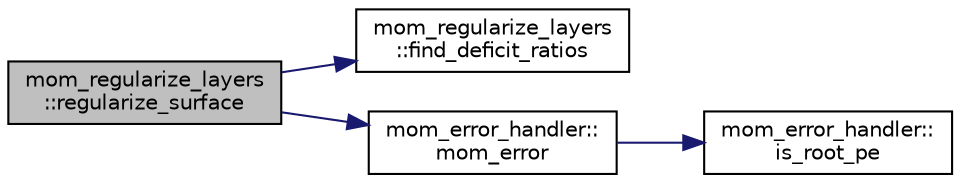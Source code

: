 digraph "mom_regularize_layers::regularize_surface"
{
 // INTERACTIVE_SVG=YES
  edge [fontname="Helvetica",fontsize="10",labelfontname="Helvetica",labelfontsize="10"];
  node [fontname="Helvetica",fontsize="10",shape=record];
  rankdir="LR";
  Node17 [label="mom_regularize_layers\l::regularize_surface",height=0.2,width=0.4,color="black", fillcolor="grey75", style="filled", fontcolor="black"];
  Node17 -> Node18 [color="midnightblue",fontsize="10",style="solid",fontname="Helvetica"];
  Node18 [label="mom_regularize_layers\l::find_deficit_ratios",height=0.2,width=0.4,color="black", fillcolor="white", style="filled",URL="$namespacemom__regularize__layers.html#a4ba20ced31449e07aa640de2b71c0be8",tooltip="This subroutine determines the amount by which the harmonic mean thickness at velocity points differ ..."];
  Node17 -> Node19 [color="midnightblue",fontsize="10",style="solid",fontname="Helvetica"];
  Node19 [label="mom_error_handler::\lmom_error",height=0.2,width=0.4,color="black", fillcolor="white", style="filled",URL="$namespacemom__error__handler.html#a460cfb79a06c29fc249952c2a3710d67"];
  Node19 -> Node20 [color="midnightblue",fontsize="10",style="solid",fontname="Helvetica"];
  Node20 [label="mom_error_handler::\lis_root_pe",height=0.2,width=0.4,color="black", fillcolor="white", style="filled",URL="$namespacemom__error__handler.html#ad5f00a53059c72fe2332d1436c80ca71"];
}
